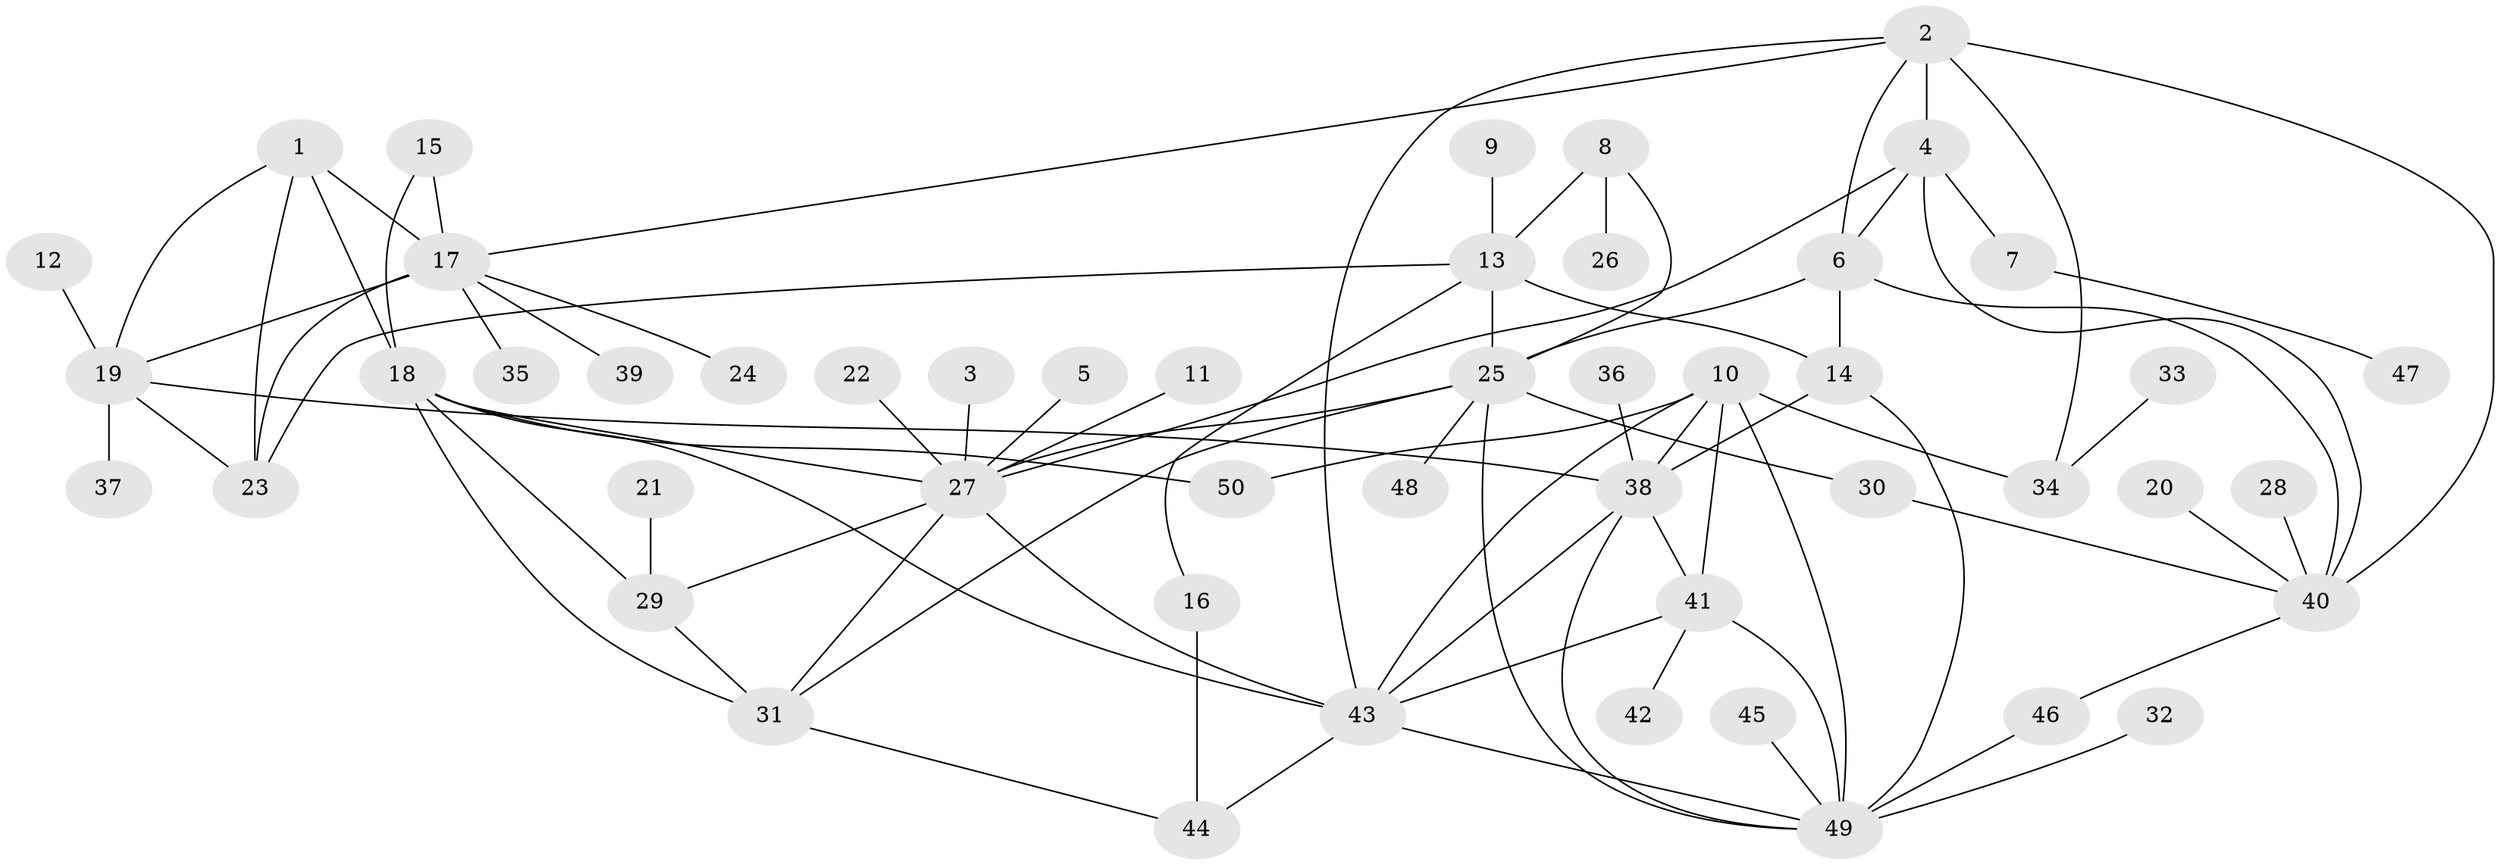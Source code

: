 // original degree distribution, {7: 0.09, 13: 0.01, 6: 0.03, 9: 0.02, 8: 0.02, 5: 0.05, 10: 0.02, 11: 0.01, 4: 0.03, 2: 0.18, 1: 0.5, 3: 0.04}
// Generated by graph-tools (version 1.1) at 2025/02/03/09/25 03:02:46]
// undirected, 50 vertices, 83 edges
graph export_dot {
graph [start="1"]
  node [color=gray90,style=filled];
  1;
  2;
  3;
  4;
  5;
  6;
  7;
  8;
  9;
  10;
  11;
  12;
  13;
  14;
  15;
  16;
  17;
  18;
  19;
  20;
  21;
  22;
  23;
  24;
  25;
  26;
  27;
  28;
  29;
  30;
  31;
  32;
  33;
  34;
  35;
  36;
  37;
  38;
  39;
  40;
  41;
  42;
  43;
  44;
  45;
  46;
  47;
  48;
  49;
  50;
  1 -- 17 [weight=2.0];
  1 -- 18 [weight=1.0];
  1 -- 19 [weight=1.0];
  1 -- 23 [weight=1.0];
  2 -- 4 [weight=2.0];
  2 -- 6 [weight=2.0];
  2 -- 17 [weight=1.0];
  2 -- 34 [weight=1.0];
  2 -- 40 [weight=2.0];
  2 -- 43 [weight=1.0];
  3 -- 27 [weight=1.0];
  4 -- 6 [weight=1.0];
  4 -- 7 [weight=1.0];
  4 -- 27 [weight=1.0];
  4 -- 40 [weight=1.0];
  5 -- 27 [weight=1.0];
  6 -- 14 [weight=1.0];
  6 -- 25 [weight=1.0];
  6 -- 40 [weight=1.0];
  7 -- 47 [weight=1.0];
  8 -- 13 [weight=4.0];
  8 -- 25 [weight=2.0];
  8 -- 26 [weight=1.0];
  9 -- 13 [weight=1.0];
  10 -- 34 [weight=1.0];
  10 -- 38 [weight=1.0];
  10 -- 41 [weight=1.0];
  10 -- 43 [weight=1.0];
  10 -- 49 [weight=1.0];
  10 -- 50 [weight=1.0];
  11 -- 27 [weight=1.0];
  12 -- 19 [weight=1.0];
  13 -- 14 [weight=1.0];
  13 -- 16 [weight=1.0];
  13 -- 23 [weight=1.0];
  13 -- 25 [weight=2.0];
  14 -- 38 [weight=1.0];
  14 -- 49 [weight=1.0];
  15 -- 17 [weight=1.0];
  15 -- 18 [weight=1.0];
  16 -- 44 [weight=1.0];
  17 -- 19 [weight=2.0];
  17 -- 23 [weight=2.0];
  17 -- 24 [weight=1.0];
  17 -- 35 [weight=1.0];
  17 -- 39 [weight=1.0];
  18 -- 27 [weight=2.0];
  18 -- 29 [weight=2.0];
  18 -- 31 [weight=2.0];
  18 -- 43 [weight=1.0];
  18 -- 50 [weight=1.0];
  19 -- 23 [weight=1.0];
  19 -- 37 [weight=1.0];
  19 -- 38 [weight=1.0];
  20 -- 40 [weight=1.0];
  21 -- 29 [weight=1.0];
  22 -- 27 [weight=1.0];
  25 -- 27 [weight=1.0];
  25 -- 30 [weight=1.0];
  25 -- 31 [weight=1.0];
  25 -- 48 [weight=1.0];
  25 -- 49 [weight=1.0];
  27 -- 29 [weight=1.0];
  27 -- 31 [weight=1.0];
  27 -- 43 [weight=1.0];
  28 -- 40 [weight=1.0];
  29 -- 31 [weight=1.0];
  30 -- 40 [weight=1.0];
  31 -- 44 [weight=1.0];
  32 -- 49 [weight=1.0];
  33 -- 34 [weight=1.0];
  36 -- 38 [weight=1.0];
  38 -- 41 [weight=1.0];
  38 -- 43 [weight=1.0];
  38 -- 49 [weight=1.0];
  40 -- 46 [weight=1.0];
  41 -- 42 [weight=1.0];
  41 -- 43 [weight=1.0];
  41 -- 49 [weight=1.0];
  43 -- 44 [weight=1.0];
  43 -- 49 [weight=1.0];
  45 -- 49 [weight=1.0];
  46 -- 49 [weight=1.0];
}
